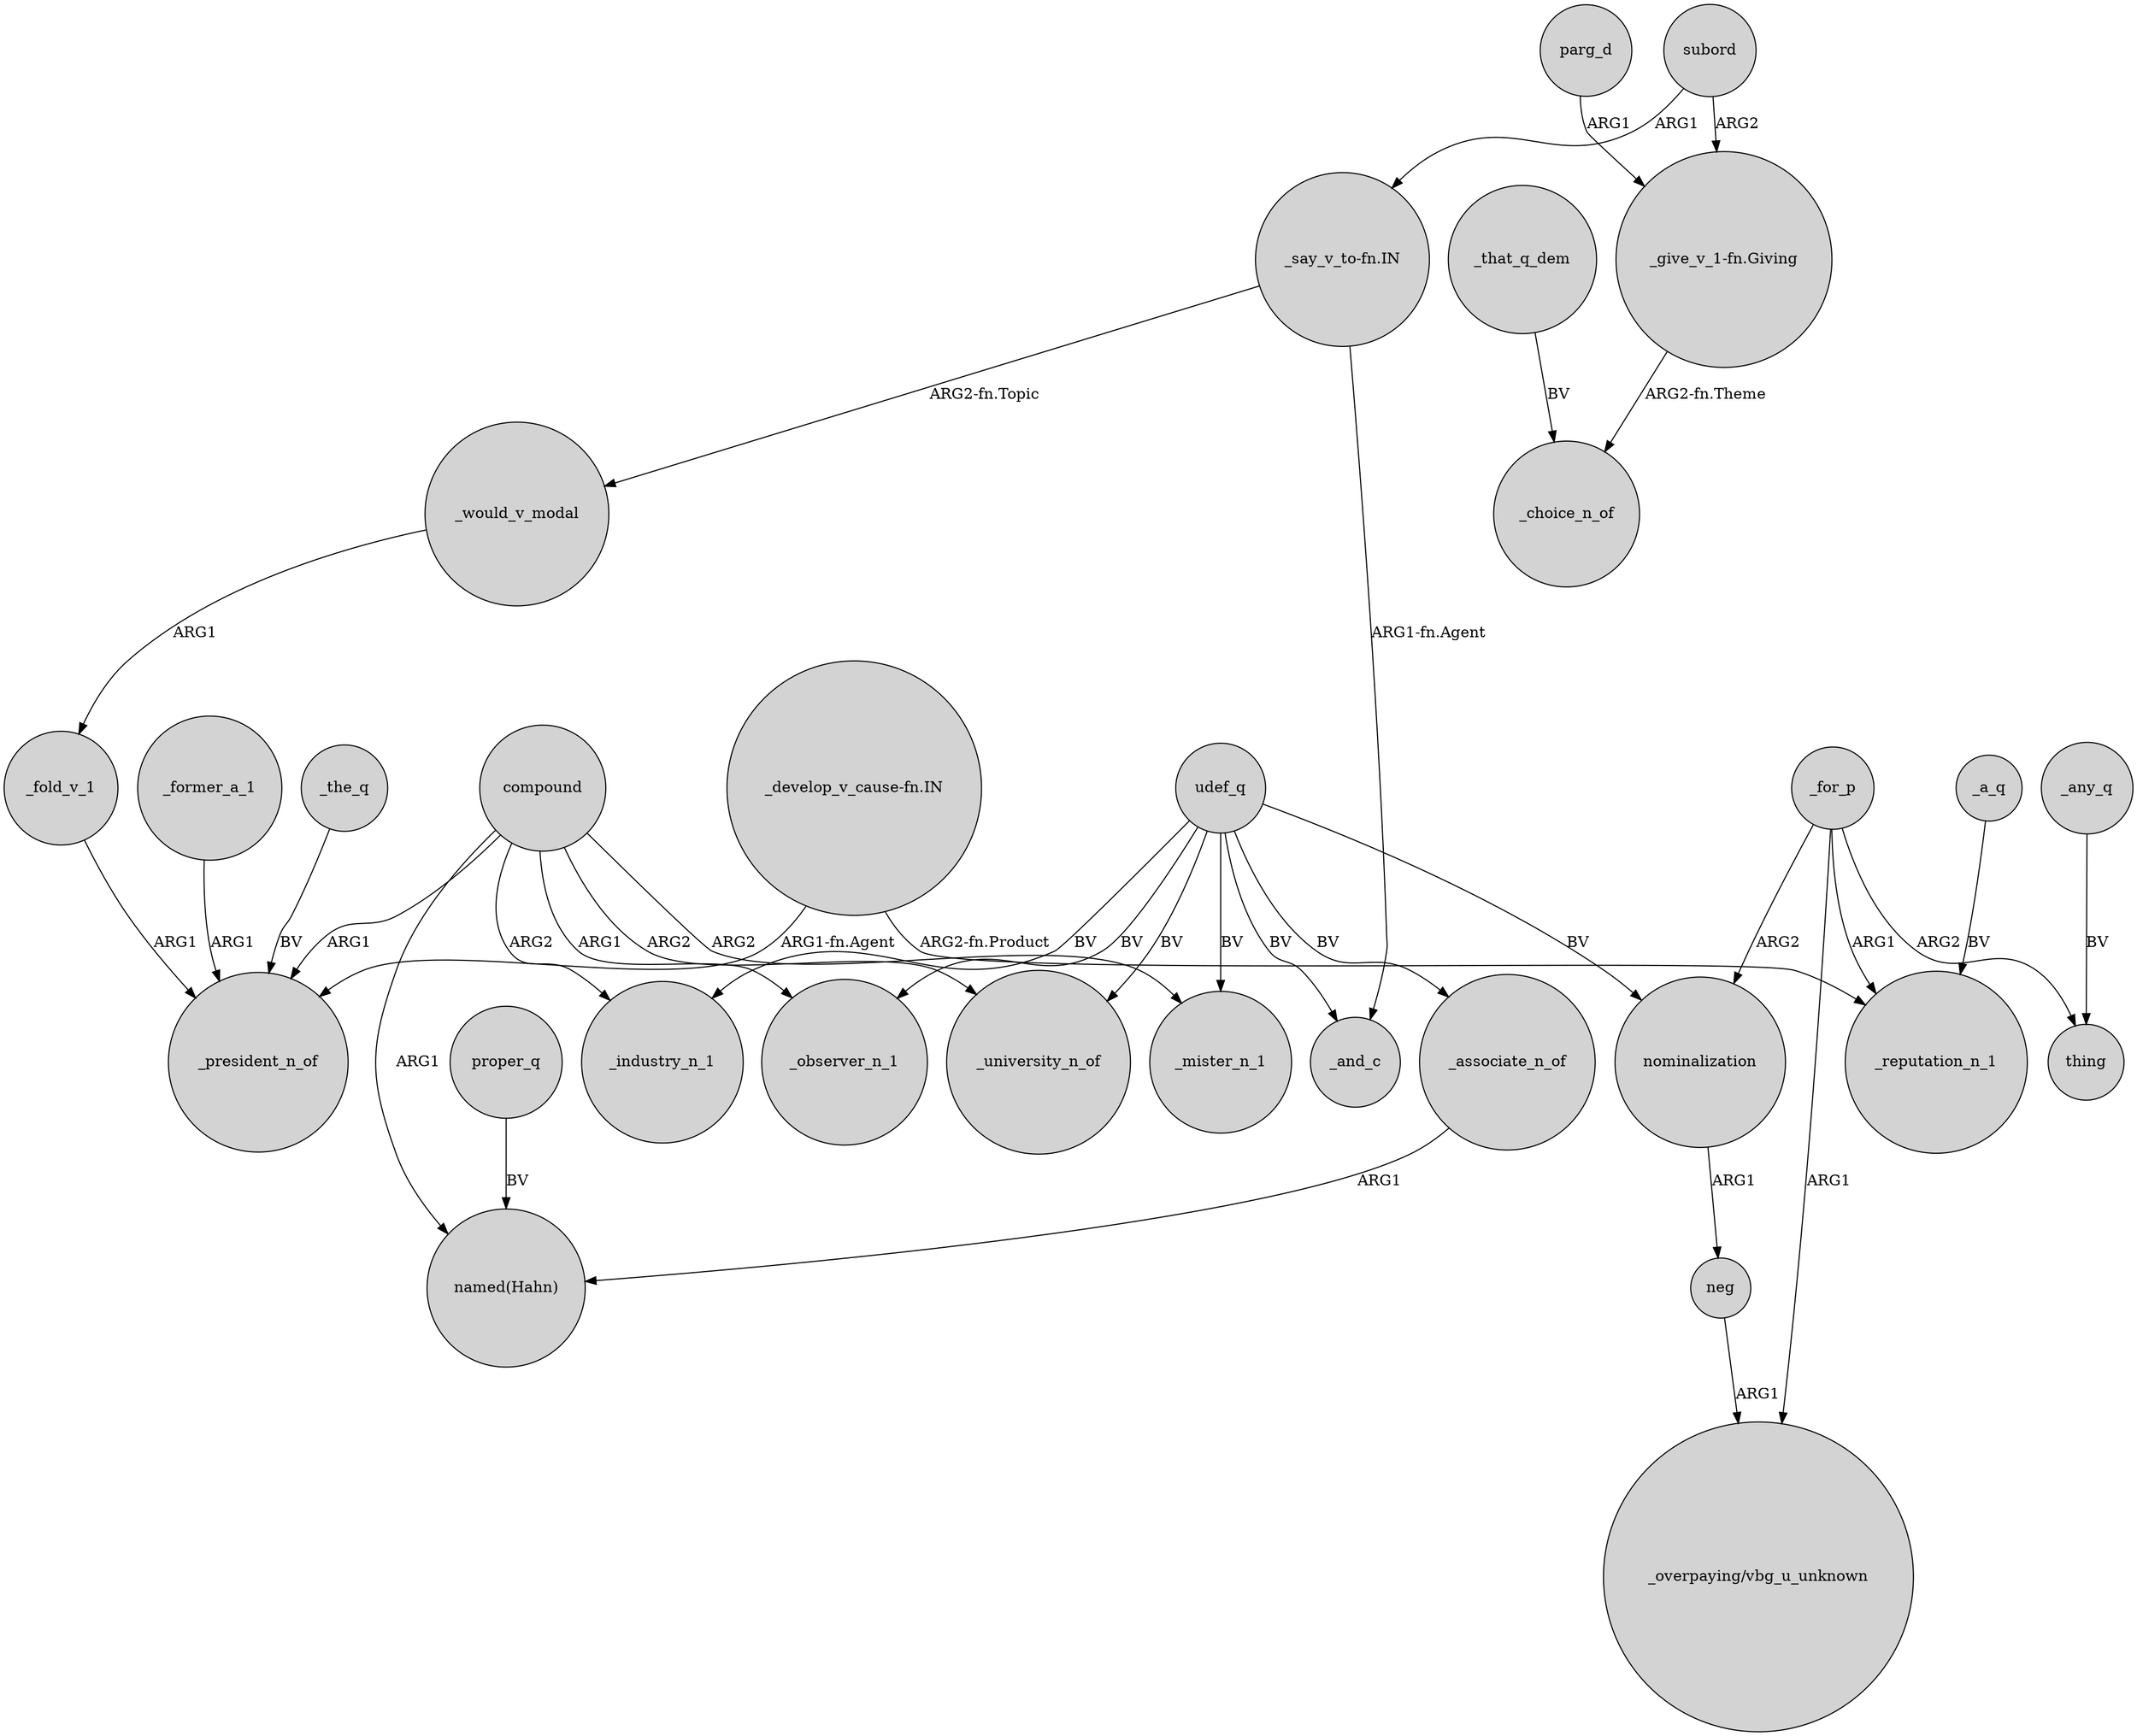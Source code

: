 digraph {
	node [shape=circle style=filled]
	"_say_v_to-fn.IN" -> _would_v_modal [label="ARG2-fn.Topic"]
	compound -> "named(Hahn)" [label=ARG1]
	_former_a_1 -> _president_n_of [label=ARG1]
	"_say_v_to-fn.IN" -> _and_c [label="ARG1-fn.Agent"]
	neg -> "_overpaying/vbg_u_unknown" [label=ARG1]
	_for_p -> "_overpaying/vbg_u_unknown" [label=ARG1]
	_would_v_modal -> _fold_v_1 [label=ARG1]
	compound -> _mister_n_1 [label=ARG2]
	_for_p -> nominalization [label=ARG2]
	udef_q -> _mister_n_1 [label=BV]
	_fold_v_1 -> _president_n_of [label=ARG1]
	proper_q -> "named(Hahn)" [label=BV]
	subord -> "_say_v_to-fn.IN" [label=ARG1]
	udef_q -> _observer_n_1 [label=BV]
	_for_p -> thing [label=ARG2]
	udef_q -> _associate_n_of [label=BV]
	udef_q -> _university_n_of [label=BV]
	_a_q -> _reputation_n_1 [label=BV]
	_associate_n_of -> "named(Hahn)" [label=ARG1]
	"_develop_v_cause-fn.IN" -> _president_n_of [label="ARG1-fn.Agent"]
	"_give_v_1-fn.Giving" -> _choice_n_of [label="ARG2-fn.Theme"]
	"_develop_v_cause-fn.IN" -> _reputation_n_1 [label="ARG2-fn.Product"]
	compound -> _industry_n_1 [label=ARG2]
	compound -> _president_n_of [label=ARG1]
	compound -> _university_n_of [label=ARG2]
	_that_q_dem -> _choice_n_of [label=BV]
	_the_q -> _president_n_of [label=BV]
	udef_q -> nominalization [label=BV]
	nominalization -> neg [label=ARG1]
	compound -> _observer_n_1 [label=ARG1]
	subord -> "_give_v_1-fn.Giving" [label=ARG2]
	_for_p -> _reputation_n_1 [label=ARG1]
	udef_q -> _and_c [label=BV]
	udef_q -> _industry_n_1 [label=BV]
	_any_q -> thing [label=BV]
	parg_d -> "_give_v_1-fn.Giving" [label=ARG1]
}
